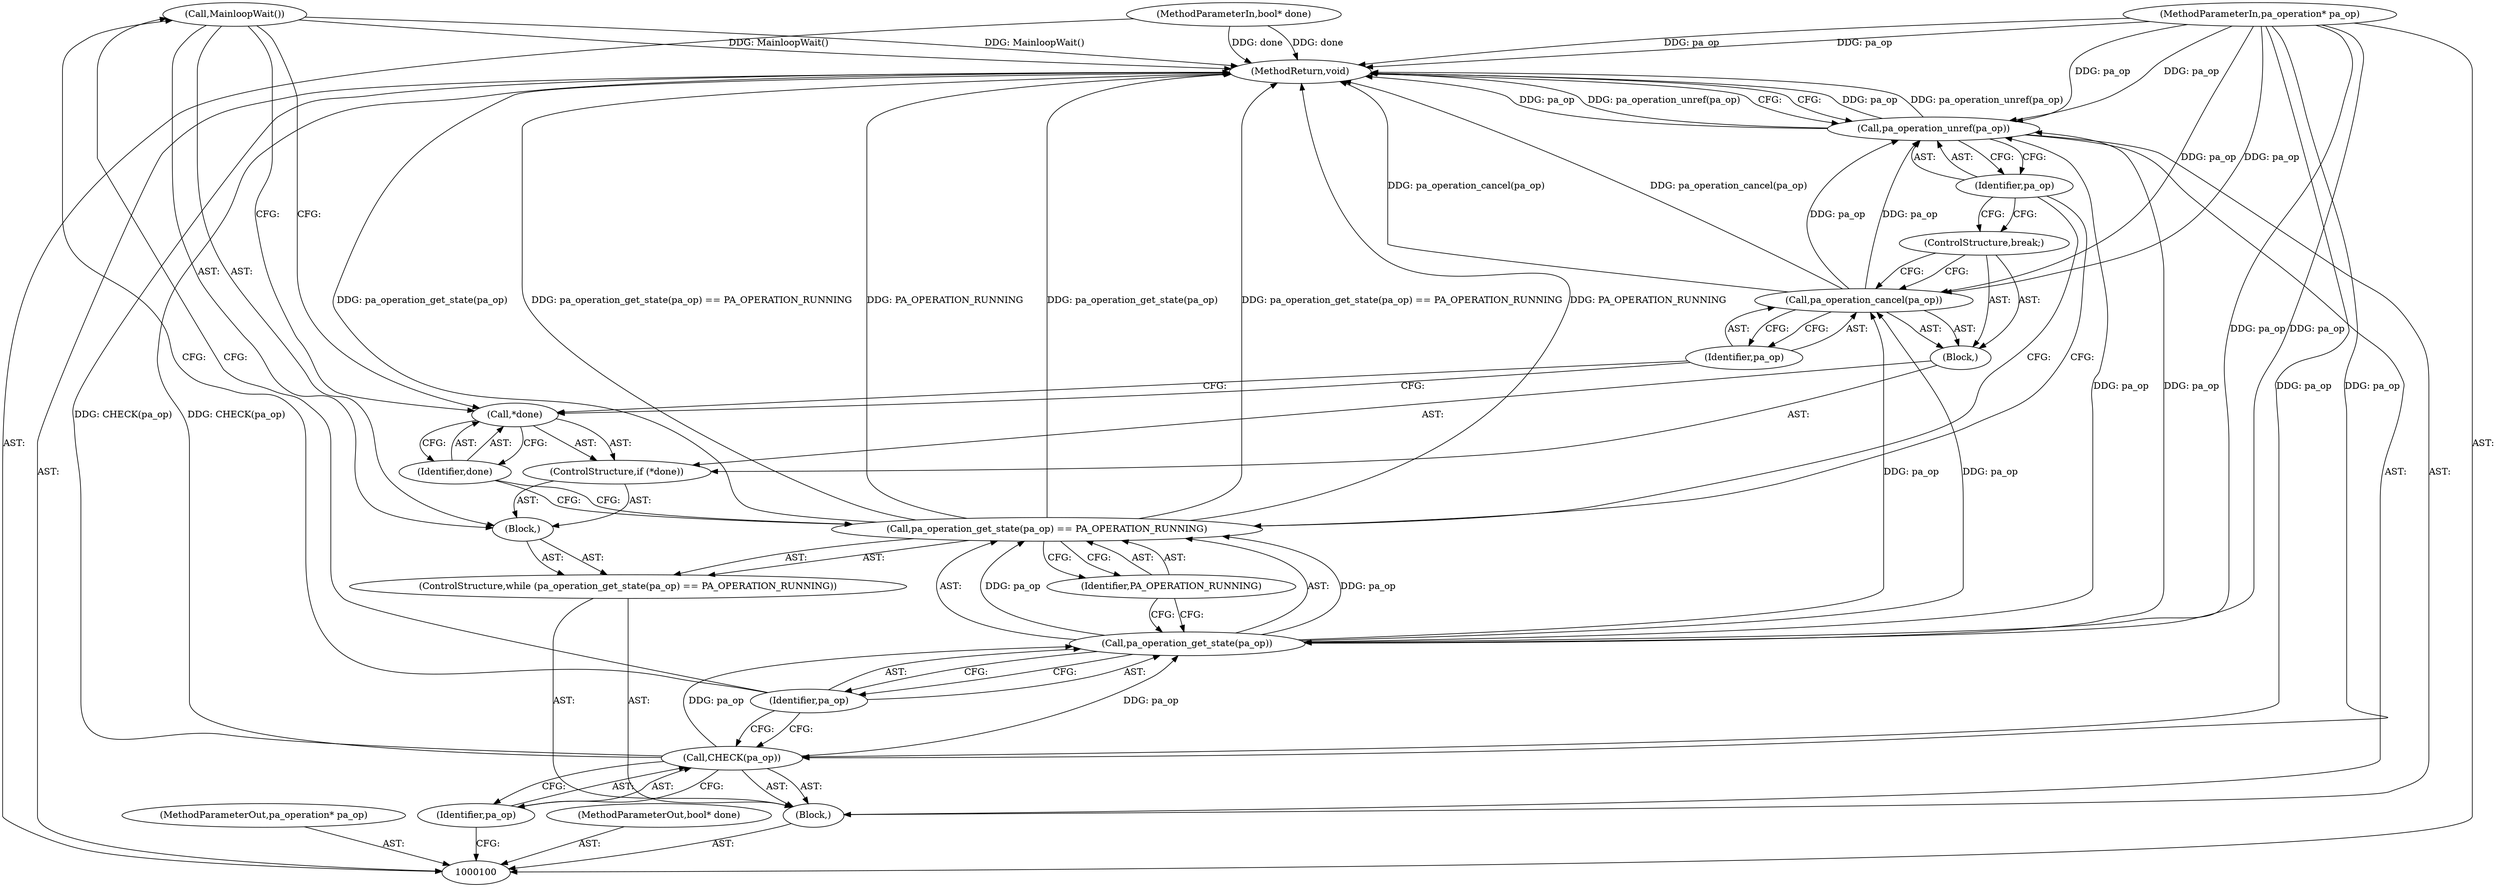 digraph "0_Chrome_51dfe5e3b332bcea02fb4d4c7493ae841106dd9b_8" {
"1000119" [label="(Call,MainloopWait())"];
"1000120" [label="(Call,pa_operation_unref(pa_op))"];
"1000121" [label="(Identifier,pa_op)"];
"1000122" [label="(MethodReturn,void)"];
"1000101" [label="(MethodParameterIn,pa_operation* pa_op)"];
"1000156" [label="(MethodParameterOut,pa_operation* pa_op)"];
"1000102" [label="(MethodParameterIn,bool* done)"];
"1000157" [label="(MethodParameterOut,bool* done)"];
"1000103" [label="(Block,)"];
"1000104" [label="(Call,CHECK(pa_op))"];
"1000105" [label="(Identifier,pa_op)"];
"1000106" [label="(ControlStructure,while (pa_operation_get_state(pa_op) == PA_OPERATION_RUNNING))"];
"1000109" [label="(Identifier,pa_op)"];
"1000110" [label="(Identifier,PA_OPERATION_RUNNING)"];
"1000111" [label="(Block,)"];
"1000107" [label="(Call,pa_operation_get_state(pa_op) == PA_OPERATION_RUNNING)"];
"1000108" [label="(Call,pa_operation_get_state(pa_op))"];
"1000115" [label="(Block,)"];
"1000112" [label="(ControlStructure,if (*done))"];
"1000113" [label="(Call,*done)"];
"1000114" [label="(Identifier,done)"];
"1000117" [label="(Identifier,pa_op)"];
"1000116" [label="(Call,pa_operation_cancel(pa_op))"];
"1000118" [label="(ControlStructure,break;)"];
"1000119" -> "1000111"  [label="AST: "];
"1000119" -> "1000113"  [label="CFG: "];
"1000109" -> "1000119"  [label="CFG: "];
"1000119" -> "1000122"  [label="DDG: MainloopWait()"];
"1000120" -> "1000103"  [label="AST: "];
"1000120" -> "1000121"  [label="CFG: "];
"1000121" -> "1000120"  [label="AST: "];
"1000122" -> "1000120"  [label="CFG: "];
"1000120" -> "1000122"  [label="DDG: pa_op"];
"1000120" -> "1000122"  [label="DDG: pa_operation_unref(pa_op)"];
"1000116" -> "1000120"  [label="DDG: pa_op"];
"1000108" -> "1000120"  [label="DDG: pa_op"];
"1000101" -> "1000120"  [label="DDG: pa_op"];
"1000121" -> "1000120"  [label="AST: "];
"1000121" -> "1000107"  [label="CFG: "];
"1000121" -> "1000118"  [label="CFG: "];
"1000120" -> "1000121"  [label="CFG: "];
"1000122" -> "1000100"  [label="AST: "];
"1000122" -> "1000120"  [label="CFG: "];
"1000107" -> "1000122"  [label="DDG: pa_operation_get_state(pa_op)"];
"1000107" -> "1000122"  [label="DDG: pa_operation_get_state(pa_op) == PA_OPERATION_RUNNING"];
"1000107" -> "1000122"  [label="DDG: PA_OPERATION_RUNNING"];
"1000104" -> "1000122"  [label="DDG: CHECK(pa_op)"];
"1000120" -> "1000122"  [label="DDG: pa_op"];
"1000120" -> "1000122"  [label="DDG: pa_operation_unref(pa_op)"];
"1000102" -> "1000122"  [label="DDG: done"];
"1000119" -> "1000122"  [label="DDG: MainloopWait()"];
"1000116" -> "1000122"  [label="DDG: pa_operation_cancel(pa_op)"];
"1000101" -> "1000122"  [label="DDG: pa_op"];
"1000101" -> "1000100"  [label="AST: "];
"1000101" -> "1000122"  [label="DDG: pa_op"];
"1000101" -> "1000104"  [label="DDG: pa_op"];
"1000101" -> "1000108"  [label="DDG: pa_op"];
"1000101" -> "1000116"  [label="DDG: pa_op"];
"1000101" -> "1000120"  [label="DDG: pa_op"];
"1000156" -> "1000100"  [label="AST: "];
"1000102" -> "1000100"  [label="AST: "];
"1000102" -> "1000122"  [label="DDG: done"];
"1000157" -> "1000100"  [label="AST: "];
"1000103" -> "1000100"  [label="AST: "];
"1000104" -> "1000103"  [label="AST: "];
"1000106" -> "1000103"  [label="AST: "];
"1000120" -> "1000103"  [label="AST: "];
"1000104" -> "1000103"  [label="AST: "];
"1000104" -> "1000105"  [label="CFG: "];
"1000105" -> "1000104"  [label="AST: "];
"1000109" -> "1000104"  [label="CFG: "];
"1000104" -> "1000122"  [label="DDG: CHECK(pa_op)"];
"1000101" -> "1000104"  [label="DDG: pa_op"];
"1000104" -> "1000108"  [label="DDG: pa_op"];
"1000105" -> "1000104"  [label="AST: "];
"1000105" -> "1000100"  [label="CFG: "];
"1000104" -> "1000105"  [label="CFG: "];
"1000106" -> "1000103"  [label="AST: "];
"1000107" -> "1000106"  [label="AST: "];
"1000111" -> "1000106"  [label="AST: "];
"1000109" -> "1000108"  [label="AST: "];
"1000109" -> "1000119"  [label="CFG: "];
"1000109" -> "1000104"  [label="CFG: "];
"1000108" -> "1000109"  [label="CFG: "];
"1000110" -> "1000107"  [label="AST: "];
"1000110" -> "1000108"  [label="CFG: "];
"1000107" -> "1000110"  [label="CFG: "];
"1000111" -> "1000106"  [label="AST: "];
"1000112" -> "1000111"  [label="AST: "];
"1000119" -> "1000111"  [label="AST: "];
"1000107" -> "1000106"  [label="AST: "];
"1000107" -> "1000110"  [label="CFG: "];
"1000108" -> "1000107"  [label="AST: "];
"1000110" -> "1000107"  [label="AST: "];
"1000114" -> "1000107"  [label="CFG: "];
"1000121" -> "1000107"  [label="CFG: "];
"1000107" -> "1000122"  [label="DDG: pa_operation_get_state(pa_op)"];
"1000107" -> "1000122"  [label="DDG: pa_operation_get_state(pa_op) == PA_OPERATION_RUNNING"];
"1000107" -> "1000122"  [label="DDG: PA_OPERATION_RUNNING"];
"1000108" -> "1000107"  [label="DDG: pa_op"];
"1000108" -> "1000107"  [label="AST: "];
"1000108" -> "1000109"  [label="CFG: "];
"1000109" -> "1000108"  [label="AST: "];
"1000110" -> "1000108"  [label="CFG: "];
"1000108" -> "1000107"  [label="DDG: pa_op"];
"1000104" -> "1000108"  [label="DDG: pa_op"];
"1000101" -> "1000108"  [label="DDG: pa_op"];
"1000108" -> "1000116"  [label="DDG: pa_op"];
"1000108" -> "1000120"  [label="DDG: pa_op"];
"1000115" -> "1000112"  [label="AST: "];
"1000116" -> "1000115"  [label="AST: "];
"1000118" -> "1000115"  [label="AST: "];
"1000112" -> "1000111"  [label="AST: "];
"1000113" -> "1000112"  [label="AST: "];
"1000115" -> "1000112"  [label="AST: "];
"1000113" -> "1000112"  [label="AST: "];
"1000113" -> "1000114"  [label="CFG: "];
"1000114" -> "1000113"  [label="AST: "];
"1000117" -> "1000113"  [label="CFG: "];
"1000119" -> "1000113"  [label="CFG: "];
"1000114" -> "1000113"  [label="AST: "];
"1000114" -> "1000107"  [label="CFG: "];
"1000113" -> "1000114"  [label="CFG: "];
"1000117" -> "1000116"  [label="AST: "];
"1000117" -> "1000113"  [label="CFG: "];
"1000116" -> "1000117"  [label="CFG: "];
"1000116" -> "1000115"  [label="AST: "];
"1000116" -> "1000117"  [label="CFG: "];
"1000117" -> "1000116"  [label="AST: "];
"1000118" -> "1000116"  [label="CFG: "];
"1000116" -> "1000122"  [label="DDG: pa_operation_cancel(pa_op)"];
"1000108" -> "1000116"  [label="DDG: pa_op"];
"1000101" -> "1000116"  [label="DDG: pa_op"];
"1000116" -> "1000120"  [label="DDG: pa_op"];
"1000118" -> "1000115"  [label="AST: "];
"1000118" -> "1000116"  [label="CFG: "];
"1000121" -> "1000118"  [label="CFG: "];
}
